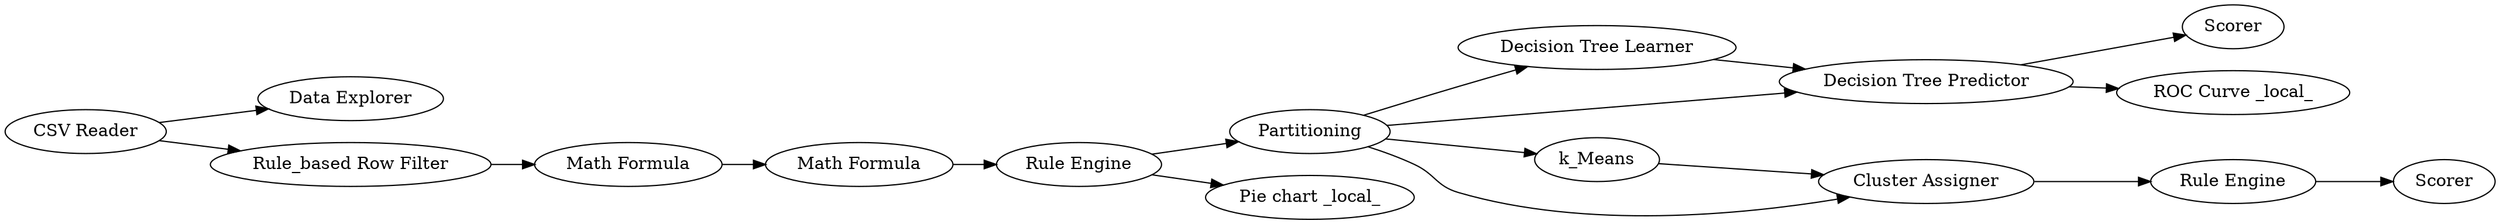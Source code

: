 digraph {
	1 [label="CSV Reader"]
	2 [label="Data Explorer"]
	3 [label="Rule_based Row Filter"]
	4 [label="Math Formula"]
	5 [label="Math Formula"]
	6 [label="Rule Engine"]
	7 [label=Partitioning]
	8 [label="Decision Tree Learner"]
	9 [label="Decision Tree Predictor"]
	10 [label=Scorer]
	11 [label="ROC Curve _local_"]
	12 [label=k_Means]
	13 [label="Cluster Assigner"]
	14 [label="Rule Engine"]
	15 [label=Scorer]
	16 [label="Pie chart _local_"]
	1 -> 3
	1 -> 2
	3 -> 4
	4 -> 5
	5 -> 6
	6 -> 7
	6 -> 16
	7 -> 13
	7 -> 12
	7 -> 9
	7 -> 8
	8 -> 9
	9 -> 11
	9 -> 10
	12 -> 13
	13 -> 14
	14 -> 15
	rankdir=LR
}
